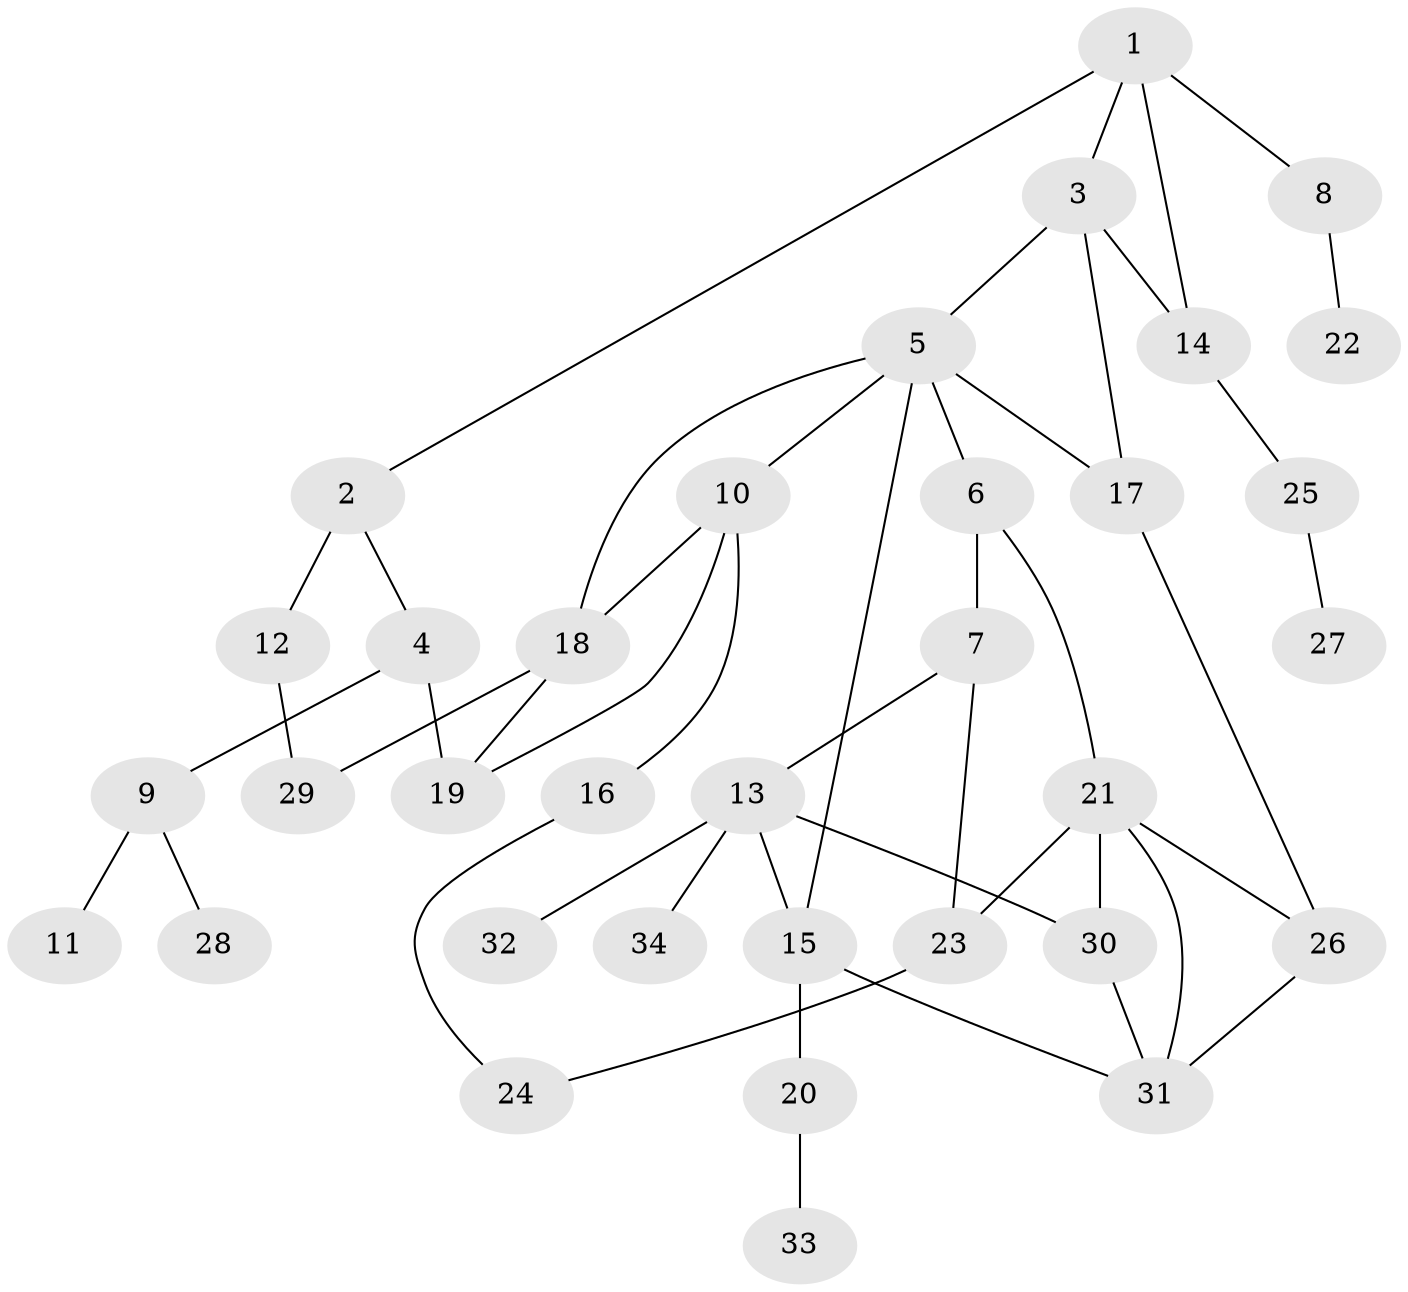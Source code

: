 // original degree distribution, {5: 0.04477611940298507, 3: 0.208955223880597, 4: 0.13432835820895522, 6: 0.029850746268656716, 2: 0.3283582089552239, 1: 0.2537313432835821}
// Generated by graph-tools (version 1.1) at 2025/34/03/09/25 02:34:03]
// undirected, 34 vertices, 47 edges
graph export_dot {
graph [start="1"]
  node [color=gray90,style=filled];
  1;
  2;
  3;
  4;
  5;
  6;
  7;
  8;
  9;
  10;
  11;
  12;
  13;
  14;
  15;
  16;
  17;
  18;
  19;
  20;
  21;
  22;
  23;
  24;
  25;
  26;
  27;
  28;
  29;
  30;
  31;
  32;
  33;
  34;
  1 -- 2 [weight=1.0];
  1 -- 3 [weight=1.0];
  1 -- 8 [weight=1.0];
  1 -- 14 [weight=1.0];
  2 -- 4 [weight=2.0];
  2 -- 12 [weight=3.0];
  3 -- 5 [weight=1.0];
  3 -- 14 [weight=1.0];
  3 -- 17 [weight=1.0];
  4 -- 9 [weight=1.0];
  4 -- 19 [weight=1.0];
  5 -- 6 [weight=1.0];
  5 -- 10 [weight=1.0];
  5 -- 15 [weight=1.0];
  5 -- 17 [weight=1.0];
  5 -- 18 [weight=1.0];
  6 -- 7 [weight=1.0];
  6 -- 21 [weight=1.0];
  7 -- 13 [weight=1.0];
  7 -- 23 [weight=1.0];
  8 -- 22 [weight=1.0];
  9 -- 11 [weight=1.0];
  9 -- 28 [weight=1.0];
  10 -- 16 [weight=1.0];
  10 -- 18 [weight=1.0];
  10 -- 19 [weight=1.0];
  12 -- 29 [weight=1.0];
  13 -- 15 [weight=1.0];
  13 -- 30 [weight=1.0];
  13 -- 32 [weight=1.0];
  13 -- 34 [weight=1.0];
  14 -- 25 [weight=1.0];
  15 -- 20 [weight=1.0];
  15 -- 31 [weight=1.0];
  16 -- 24 [weight=1.0];
  17 -- 26 [weight=1.0];
  18 -- 19 [weight=1.0];
  18 -- 29 [weight=1.0];
  20 -- 33 [weight=1.0];
  21 -- 23 [weight=1.0];
  21 -- 26 [weight=1.0];
  21 -- 30 [weight=2.0];
  21 -- 31 [weight=1.0];
  23 -- 24 [weight=1.0];
  25 -- 27 [weight=1.0];
  26 -- 31 [weight=2.0];
  30 -- 31 [weight=2.0];
}
